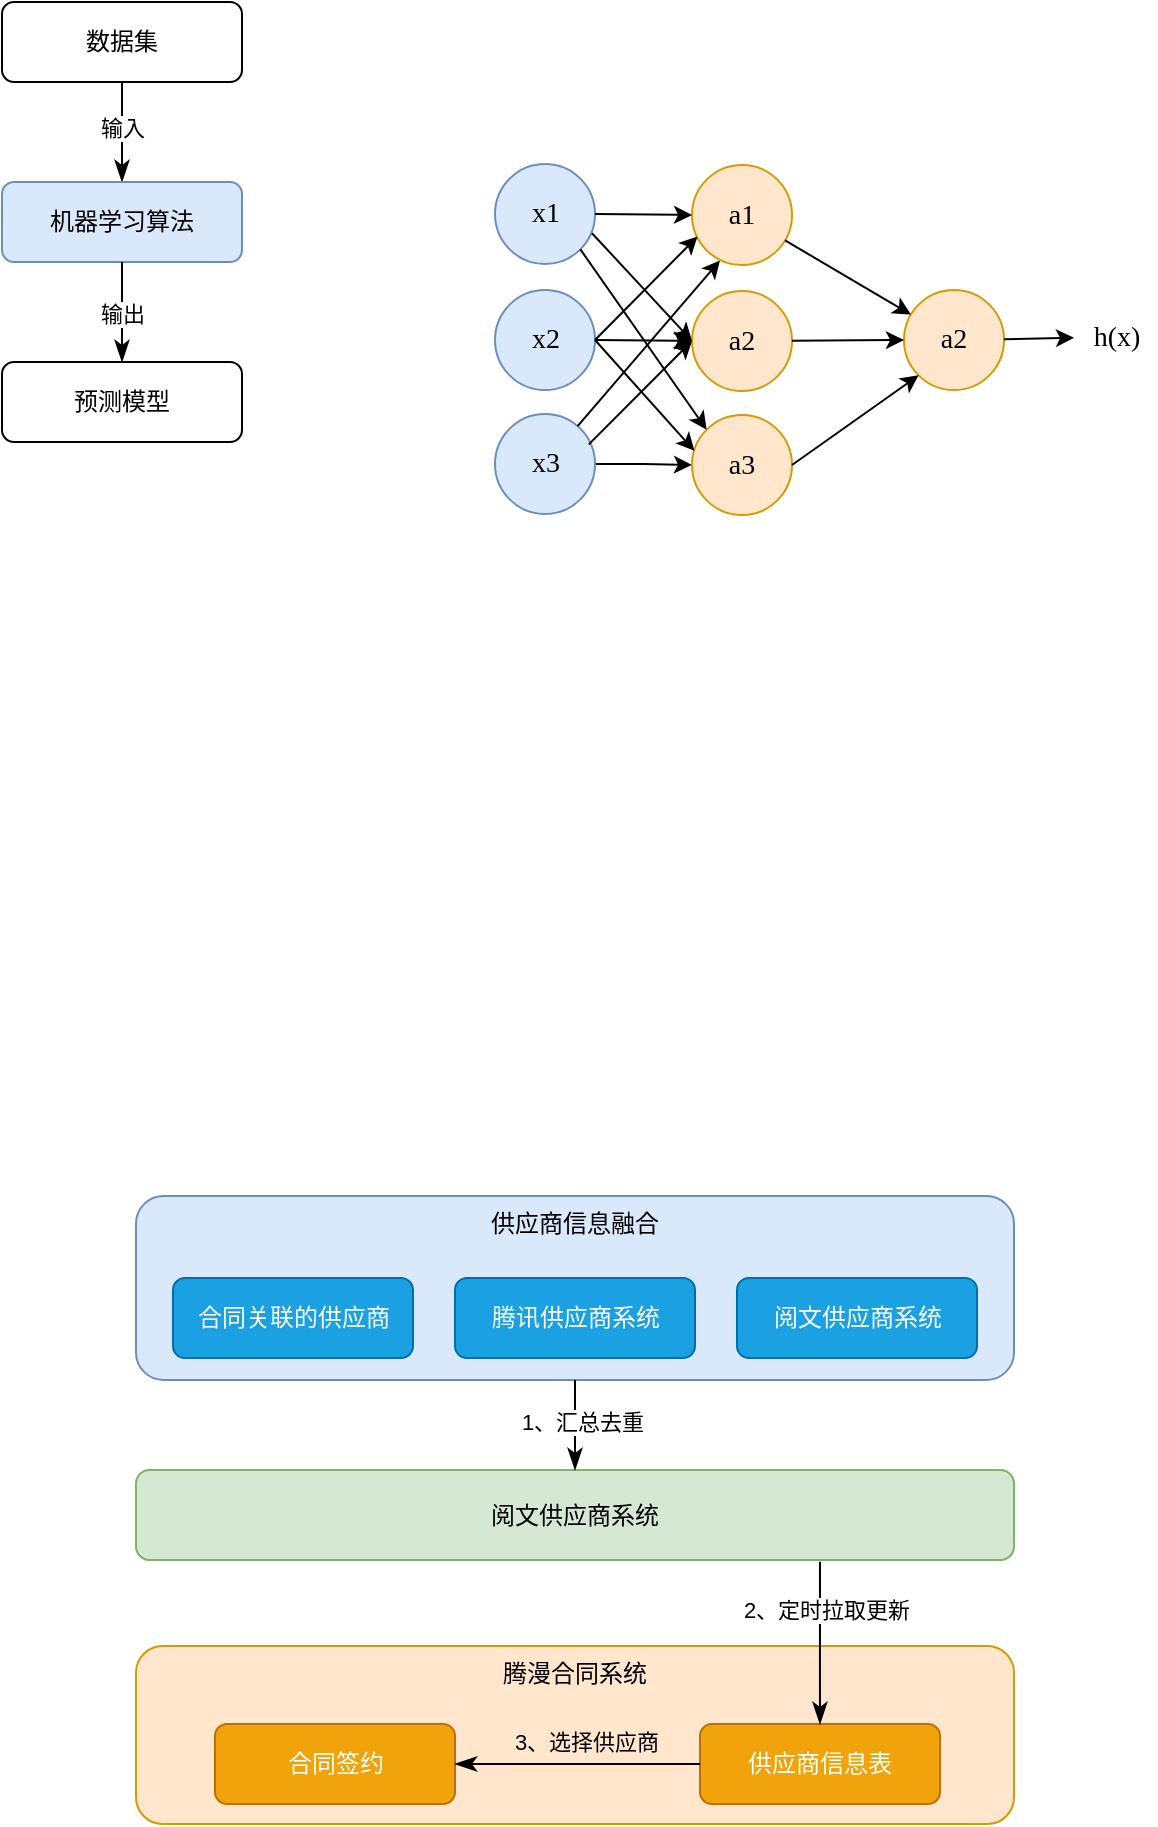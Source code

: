 <mxfile version="24.5.5" type="github">
  <diagram id="C5RBs43oDa-KdzZeNtuy" name="Page-1">
    <mxGraphModel dx="955" dy="585" grid="0" gridSize="10" guides="1" tooltips="1" connect="1" arrows="1" fold="1" page="1" pageScale="1" pageWidth="827" pageHeight="1169" math="0" shadow="0">
      <root>
        <mxCell id="WIyWlLk6GJQsqaUBKTNV-0" />
        <mxCell id="WIyWlLk6GJQsqaUBKTNV-1" parent="WIyWlLk6GJQsqaUBKTNV-0" />
        <mxCell id="WIyWlLk6GJQsqaUBKTNV-3" value="数据集" style="rounded=1;whiteSpace=wrap;html=1;fontSize=12;glass=0;strokeWidth=1;shadow=0;" parent="WIyWlLk6GJQsqaUBKTNV-1" vertex="1">
          <mxGeometry x="106" y="87" width="120" height="40" as="geometry" />
        </mxCell>
        <mxCell id="WIyWlLk6GJQsqaUBKTNV-4" value="" style="rounded=0;html=1;jettySize=auto;orthogonalLoop=1;fontSize=11;endArrow=classicThin;endFill=1;endSize=8;strokeWidth=1;shadow=0;labelBackgroundColor=none;edgeStyle=orthogonalEdgeStyle;" parent="WIyWlLk6GJQsqaUBKTNV-1" source="WIyWlLk6GJQsqaUBKTNV-3" target="WIyWlLk6GJQsqaUBKTNV-7" edge="1">
          <mxGeometry y="20" relative="1" as="geometry">
            <mxPoint as="offset" />
            <mxPoint x="166" y="257" as="sourcePoint" />
            <mxPoint x="166" y="297" as="targetPoint" />
          </mxGeometry>
        </mxCell>
        <mxCell id="TxFpc_tfoDtrlaJugC5k-0" value="输入" style="edgeLabel;html=1;align=center;verticalAlign=middle;resizable=0;points=[];" parent="WIyWlLk6GJQsqaUBKTNV-4" vertex="1" connectable="0">
          <mxGeometry x="-0.08" relative="1" as="geometry">
            <mxPoint as="offset" />
          </mxGeometry>
        </mxCell>
        <mxCell id="WIyWlLk6GJQsqaUBKTNV-7" value="机器学习算法" style="rounded=1;whiteSpace=wrap;html=1;fontSize=12;glass=0;strokeWidth=1;shadow=0;fillColor=#dae8fc;strokeColor=#6c8ebf;" parent="WIyWlLk6GJQsqaUBKTNV-1" vertex="1">
          <mxGeometry x="106" y="177" width="120" height="40" as="geometry" />
        </mxCell>
        <mxCell id="WIyWlLk6GJQsqaUBKTNV-8" value="" style="rounded=0;html=1;jettySize=auto;orthogonalLoop=1;fontSize=11;endArrow=classicThin;endFill=1;endSize=8;strokeWidth=1;shadow=0;labelBackgroundColor=none;edgeStyle=orthogonalEdgeStyle;exitX=0.5;exitY=1;exitDx=0;exitDy=0;" parent="WIyWlLk6GJQsqaUBKTNV-1" source="WIyWlLk6GJQsqaUBKTNV-7" target="WIyWlLk6GJQsqaUBKTNV-11" edge="1">
          <mxGeometry x="0.333" y="20" relative="1" as="geometry">
            <mxPoint as="offset" />
            <mxPoint x="166" y="377" as="sourcePoint" />
          </mxGeometry>
        </mxCell>
        <mxCell id="TxFpc_tfoDtrlaJugC5k-1" value="输出" style="edgeLabel;html=1;align=center;verticalAlign=middle;resizable=0;points=[];" parent="WIyWlLk6GJQsqaUBKTNV-8" vertex="1" connectable="0">
          <mxGeometry x="0.04" relative="1" as="geometry">
            <mxPoint as="offset" />
          </mxGeometry>
        </mxCell>
        <mxCell id="WIyWlLk6GJQsqaUBKTNV-11" value="预测模型" style="rounded=1;whiteSpace=wrap;html=1;fontSize=12;glass=0;strokeWidth=1;shadow=0;" parent="WIyWlLk6GJQsqaUBKTNV-1" vertex="1">
          <mxGeometry x="106" y="267" width="120" height="40" as="geometry" />
        </mxCell>
        <mxCell id="ap6VfoDF7J_F354rEtOE-15" value="供应商信息融合" style="rounded=1;whiteSpace=wrap;html=1;fontSize=12;glass=0;strokeWidth=1;shadow=0;fillColor=#dae8fc;strokeColor=#6c8ebf;verticalAlign=top;" parent="WIyWlLk6GJQsqaUBKTNV-1" vertex="1">
          <mxGeometry x="173" y="684" width="439" height="92" as="geometry" />
        </mxCell>
        <mxCell id="ap6VfoDF7J_F354rEtOE-16" value="合同关联的供应商" style="rounded=1;whiteSpace=wrap;html=1;fontSize=12;glass=0;strokeWidth=1;shadow=0;fillColor=#1ba1e2;strokeColor=#006EAF;fontColor=#ffffff;" parent="WIyWlLk6GJQsqaUBKTNV-1" vertex="1">
          <mxGeometry x="191.5" y="725" width="120" height="40" as="geometry" />
        </mxCell>
        <mxCell id="ap6VfoDF7J_F354rEtOE-17" value="腾讯供应商系统" style="rounded=1;whiteSpace=wrap;html=1;fontSize=12;glass=0;strokeWidth=1;shadow=0;fillColor=#1ba1e2;strokeColor=#006EAF;fontColor=#ffffff;" parent="WIyWlLk6GJQsqaUBKTNV-1" vertex="1">
          <mxGeometry x="332.5" y="725" width="120" height="40" as="geometry" />
        </mxCell>
        <mxCell id="ap6VfoDF7J_F354rEtOE-18" value="阅文供应商系统" style="rounded=1;whiteSpace=wrap;html=1;fontSize=12;glass=0;strokeWidth=1;shadow=0;fillColor=#1ba1e2;strokeColor=#006EAF;fontColor=#ffffff;" parent="WIyWlLk6GJQsqaUBKTNV-1" vertex="1">
          <mxGeometry x="473.5" y="725" width="120" height="40" as="geometry" />
        </mxCell>
        <mxCell id="ap6VfoDF7J_F354rEtOE-20" value="阅文供应商系统" style="rounded=1;whiteSpace=wrap;html=1;fontSize=12;glass=0;strokeWidth=1;shadow=0;fillColor=#d5e8d4;strokeColor=#82b366;verticalAlign=middle;" parent="WIyWlLk6GJQsqaUBKTNV-1" vertex="1">
          <mxGeometry x="173" y="821" width="439" height="45" as="geometry" />
        </mxCell>
        <mxCell id="ap6VfoDF7J_F354rEtOE-21" value="" style="rounded=0;html=1;jettySize=auto;orthogonalLoop=1;fontSize=11;endArrow=classicThin;endFill=1;endSize=8;strokeWidth=1;shadow=0;labelBackgroundColor=none;edgeStyle=orthogonalEdgeStyle;exitX=0.5;exitY=1;exitDx=0;exitDy=0;" parent="WIyWlLk6GJQsqaUBKTNV-1" source="ap6VfoDF7J_F354rEtOE-15" target="ap6VfoDF7J_F354rEtOE-20" edge="1">
          <mxGeometry y="20" relative="1" as="geometry">
            <mxPoint as="offset" />
            <mxPoint x="60" y="509" as="sourcePoint" />
            <mxPoint x="172" y="509" as="targetPoint" />
          </mxGeometry>
        </mxCell>
        <mxCell id="ap6VfoDF7J_F354rEtOE-22" value="1、汇总去重" style="edgeLabel;html=1;align=center;verticalAlign=middle;resizable=0;points=[];" parent="ap6VfoDF7J_F354rEtOE-21" vertex="1" connectable="0">
          <mxGeometry x="-0.08" relative="1" as="geometry">
            <mxPoint x="3" as="offset" />
          </mxGeometry>
        </mxCell>
        <mxCell id="ap6VfoDF7J_F354rEtOE-23" value="腾漫合同系统" style="rounded=1;whiteSpace=wrap;html=1;fontSize=12;glass=0;strokeWidth=1;shadow=0;fillColor=#ffe6cc;strokeColor=#d79b00;verticalAlign=top;" parent="WIyWlLk6GJQsqaUBKTNV-1" vertex="1">
          <mxGeometry x="173" y="909" width="439" height="89" as="geometry" />
        </mxCell>
        <mxCell id="ap6VfoDF7J_F354rEtOE-24" value="供应商信息表" style="rounded=1;whiteSpace=wrap;html=1;fontSize=12;glass=0;strokeWidth=1;shadow=0;fillColor=#f0a30a;strokeColor=#BD7000;fontColor=#FFFFFF;" parent="WIyWlLk6GJQsqaUBKTNV-1" vertex="1">
          <mxGeometry x="455" y="948" width="120" height="40" as="geometry" />
        </mxCell>
        <mxCell id="ap6VfoDF7J_F354rEtOE-25" value="" style="rounded=0;html=1;jettySize=auto;orthogonalLoop=1;fontSize=11;endArrow=classicThin;endFill=1;endSize=8;strokeWidth=1;shadow=0;labelBackgroundColor=none;edgeStyle=orthogonalEdgeStyle;exitX=0.779;exitY=1.019;exitDx=0;exitDy=0;exitPerimeter=0;" parent="WIyWlLk6GJQsqaUBKTNV-1" source="ap6VfoDF7J_F354rEtOE-20" target="ap6VfoDF7J_F354rEtOE-24" edge="1">
          <mxGeometry y="20" relative="1" as="geometry">
            <mxPoint as="offset" />
            <mxPoint x="563" y="771" as="sourcePoint" />
            <mxPoint x="403" y="831" as="targetPoint" />
          </mxGeometry>
        </mxCell>
        <mxCell id="ap6VfoDF7J_F354rEtOE-26" value="2、定时拉取更新" style="edgeLabel;html=1;align=center;verticalAlign=middle;resizable=0;points=[];" parent="ap6VfoDF7J_F354rEtOE-25" vertex="1" connectable="0">
          <mxGeometry x="-0.08" relative="1" as="geometry">
            <mxPoint x="3" y="-14" as="offset" />
          </mxGeometry>
        </mxCell>
        <mxCell id="ap6VfoDF7J_F354rEtOE-27" value="合同签约" style="rounded=1;whiteSpace=wrap;html=1;fontSize=12;glass=0;strokeWidth=1;shadow=0;fillColor=#f0a30a;strokeColor=#BD7000;fontColor=#FFFFFF;" parent="WIyWlLk6GJQsqaUBKTNV-1" vertex="1">
          <mxGeometry x="212.5" y="948" width="120" height="40" as="geometry" />
        </mxCell>
        <mxCell id="ap6VfoDF7J_F354rEtOE-28" value="" style="rounded=0;html=1;jettySize=auto;orthogonalLoop=1;fontSize=11;endArrow=classicThin;endFill=1;endSize=8;strokeWidth=1;shadow=0;labelBackgroundColor=none;edgeStyle=orthogonalEdgeStyle;" parent="WIyWlLk6GJQsqaUBKTNV-1" source="ap6VfoDF7J_F354rEtOE-24" target="ap6VfoDF7J_F354rEtOE-27" edge="1">
          <mxGeometry y="20" relative="1" as="geometry">
            <mxPoint as="offset" />
            <mxPoint x="525" y="905" as="sourcePoint" />
            <mxPoint x="525" y="1008" as="targetPoint" />
          </mxGeometry>
        </mxCell>
        <mxCell id="ap6VfoDF7J_F354rEtOE-29" value="3、选择供应商" style="edgeLabel;html=1;align=center;verticalAlign=middle;resizable=0;points=[];labelBackgroundColor=none;" parent="ap6VfoDF7J_F354rEtOE-28" vertex="1" connectable="0">
          <mxGeometry x="-0.08" relative="1" as="geometry">
            <mxPoint x="-1" y="-11" as="offset" />
          </mxGeometry>
        </mxCell>
        <mxCell id="HSm6p3DigVnfnEn5onL5-0" value="&lt;font style=&quot;font-size: 14px;&quot;&gt;x1&lt;/font&gt;" style="ellipse;whiteSpace=wrap;html=1;aspect=fixed;fontFamily=Times New Roman;fillColor=#dae8fc;strokeColor=#6c8ebf;fontSize=14;" vertex="1" parent="WIyWlLk6GJQsqaUBKTNV-1">
          <mxGeometry x="352.5" y="168" width="50" height="50" as="geometry" />
        </mxCell>
        <mxCell id="HSm6p3DigVnfnEn5onL5-1" value="&lt;font style=&quot;font-size: 14px;&quot;&gt;x2&lt;/font&gt;" style="ellipse;whiteSpace=wrap;html=1;aspect=fixed;fontFamily=Times New Roman;fillColor=#dae8fc;strokeColor=#6c8ebf;fontSize=14;" vertex="1" parent="WIyWlLk6GJQsqaUBKTNV-1">
          <mxGeometry x="352.5" y="231" width="50" height="50" as="geometry" />
        </mxCell>
        <mxCell id="HSm6p3DigVnfnEn5onL5-16" value="" style="edgeStyle=orthogonalEdgeStyle;rounded=0;orthogonalLoop=1;jettySize=auto;html=1;" edge="1" parent="WIyWlLk6GJQsqaUBKTNV-1" source="HSm6p3DigVnfnEn5onL5-2" target="HSm6p3DigVnfnEn5onL5-5">
          <mxGeometry relative="1" as="geometry" />
        </mxCell>
        <mxCell id="HSm6p3DigVnfnEn5onL5-2" value="&lt;font style=&quot;font-size: 14px;&quot;&gt;x3&lt;/font&gt;" style="ellipse;whiteSpace=wrap;html=1;aspect=fixed;fontFamily=Times New Roman;fillColor=#dae8fc;strokeColor=#6c8ebf;fontSize=14;" vertex="1" parent="WIyWlLk6GJQsqaUBKTNV-1">
          <mxGeometry x="352.5" y="293" width="50" height="50" as="geometry" />
        </mxCell>
        <mxCell id="HSm6p3DigVnfnEn5onL5-3" value="&lt;font style=&quot;font-size: 14px;&quot;&gt;a1&lt;/font&gt;" style="ellipse;whiteSpace=wrap;html=1;aspect=fixed;fontFamily=Times New Roman;fillColor=#ffe6cc;strokeColor=#d79b00;fontSize=14;" vertex="1" parent="WIyWlLk6GJQsqaUBKTNV-1">
          <mxGeometry x="451" y="168.5" width="50" height="50" as="geometry" />
        </mxCell>
        <mxCell id="HSm6p3DigVnfnEn5onL5-4" value="a2" style="ellipse;whiteSpace=wrap;html=1;aspect=fixed;fontFamily=Times New Roman;fillColor=#ffe6cc;strokeColor=#d79b00;fontSize=14;" vertex="1" parent="WIyWlLk6GJQsqaUBKTNV-1">
          <mxGeometry x="451" y="231.5" width="50" height="50" as="geometry" />
        </mxCell>
        <mxCell id="HSm6p3DigVnfnEn5onL5-5" value="a3" style="ellipse;whiteSpace=wrap;html=1;aspect=fixed;fontFamily=Times New Roman;fillColor=#ffe6cc;strokeColor=#d79b00;fontSize=14;" vertex="1" parent="WIyWlLk6GJQsqaUBKTNV-1">
          <mxGeometry x="451" y="293.5" width="50" height="50" as="geometry" />
        </mxCell>
        <mxCell id="HSm6p3DigVnfnEn5onL5-6" value="a2" style="ellipse;whiteSpace=wrap;html=1;aspect=fixed;fontFamily=Times New Roman;fillColor=#ffe6cc;strokeColor=#d79b00;fontSize=14;" vertex="1" parent="WIyWlLk6GJQsqaUBKTNV-1">
          <mxGeometry x="557" y="231" width="50" height="50" as="geometry" />
        </mxCell>
        <mxCell id="HSm6p3DigVnfnEn5onL5-7" value="h(x)" style="text;html=1;align=center;verticalAlign=middle;resizable=0;points=[];autosize=1;strokeColor=none;fillColor=none;fontFamily=Times New Roman;fontSize=14;" vertex="1" parent="WIyWlLk6GJQsqaUBKTNV-1">
          <mxGeometry x="642" y="240" width="41" height="29" as="geometry" />
        </mxCell>
        <mxCell id="HSm6p3DigVnfnEn5onL5-8" value="" style="endArrow=classic;html=1;rounded=0;" edge="1" parent="WIyWlLk6GJQsqaUBKTNV-1" source="HSm6p3DigVnfnEn5onL5-6" target="HSm6p3DigVnfnEn5onL5-7">
          <mxGeometry width="50" height="50" relative="1" as="geometry">
            <mxPoint x="388" y="295" as="sourcePoint" />
            <mxPoint x="438" y="245" as="targetPoint" />
          </mxGeometry>
        </mxCell>
        <mxCell id="HSm6p3DigVnfnEn5onL5-9" value="" style="endArrow=classic;html=1;rounded=0;entryX=0;entryY=0.5;entryDx=0;entryDy=0;exitX=1;exitY=0.5;exitDx=0;exitDy=0;" edge="1" parent="WIyWlLk6GJQsqaUBKTNV-1" source="HSm6p3DigVnfnEn5onL5-0" target="HSm6p3DigVnfnEn5onL5-3">
          <mxGeometry width="50" height="50" relative="1" as="geometry">
            <mxPoint x="388" y="295" as="sourcePoint" />
            <mxPoint x="438" y="245" as="targetPoint" />
          </mxGeometry>
        </mxCell>
        <mxCell id="HSm6p3DigVnfnEn5onL5-10" value="" style="endArrow=classic;html=1;rounded=0;exitX=0.97;exitY=0.692;exitDx=0;exitDy=0;exitPerimeter=0;entryX=0;entryY=0.5;entryDx=0;entryDy=0;" edge="1" parent="WIyWlLk6GJQsqaUBKTNV-1" source="HSm6p3DigVnfnEn5onL5-0" target="HSm6p3DigVnfnEn5onL5-4">
          <mxGeometry width="50" height="50" relative="1" as="geometry">
            <mxPoint x="412" y="203" as="sourcePoint" />
            <mxPoint x="461" y="204" as="targetPoint" />
          </mxGeometry>
        </mxCell>
        <mxCell id="HSm6p3DigVnfnEn5onL5-11" value="" style="endArrow=classic;html=1;rounded=0;exitX=1;exitY=1;exitDx=0;exitDy=0;entryX=0;entryY=0;entryDx=0;entryDy=0;" edge="1" parent="WIyWlLk6GJQsqaUBKTNV-1" source="HSm6p3DigVnfnEn5onL5-0" target="HSm6p3DigVnfnEn5onL5-5">
          <mxGeometry width="50" height="50" relative="1" as="geometry">
            <mxPoint x="409" y="213" as="sourcePoint" />
            <mxPoint x="461" y="267" as="targetPoint" />
          </mxGeometry>
        </mxCell>
        <mxCell id="HSm6p3DigVnfnEn5onL5-12" value="" style="endArrow=classic;html=1;rounded=0;exitX=1;exitY=0.5;exitDx=0;exitDy=0;entryX=0.056;entryY=0.714;entryDx=0;entryDy=0;entryPerimeter=0;" edge="1" parent="WIyWlLk6GJQsqaUBKTNV-1" source="HSm6p3DigVnfnEn5onL5-1" target="HSm6p3DigVnfnEn5onL5-3">
          <mxGeometry width="50" height="50" relative="1" as="geometry">
            <mxPoint x="405" y="221" as="sourcePoint" />
            <mxPoint x="457" y="210" as="targetPoint" />
          </mxGeometry>
        </mxCell>
        <mxCell id="HSm6p3DigVnfnEn5onL5-13" value="" style="endArrow=classic;html=1;rounded=0;" edge="1" parent="WIyWlLk6GJQsqaUBKTNV-1" source="HSm6p3DigVnfnEn5onL5-1" target="HSm6p3DigVnfnEn5onL5-4">
          <mxGeometry width="50" height="50" relative="1" as="geometry">
            <mxPoint x="412" y="266" as="sourcePoint" />
            <mxPoint x="467" y="220" as="targetPoint" />
          </mxGeometry>
        </mxCell>
        <mxCell id="HSm6p3DigVnfnEn5onL5-14" value="" style="endArrow=classic;html=1;rounded=0;exitX=1;exitY=0.5;exitDx=0;exitDy=0;entryX=0.024;entryY=0.358;entryDx=0;entryDy=0;entryPerimeter=0;" edge="1" parent="WIyWlLk6GJQsqaUBKTNV-1" source="HSm6p3DigVnfnEn5onL5-1" target="HSm6p3DigVnfnEn5onL5-5">
          <mxGeometry width="50" height="50" relative="1" as="geometry">
            <mxPoint x="412" y="266" as="sourcePoint" />
            <mxPoint x="457" y="302" as="targetPoint" />
          </mxGeometry>
        </mxCell>
        <mxCell id="HSm6p3DigVnfnEn5onL5-18" value="" style="endArrow=classic;html=1;rounded=0;exitX=0.938;exitY=0.304;exitDx=0;exitDy=0;entryX=0;entryY=0.5;entryDx=0;entryDy=0;exitPerimeter=0;" edge="1" parent="WIyWlLk6GJQsqaUBKTNV-1" source="HSm6p3DigVnfnEn5onL5-2" target="HSm6p3DigVnfnEn5onL5-4">
          <mxGeometry width="50" height="50" relative="1" as="geometry">
            <mxPoint x="412" y="266" as="sourcePoint" />
            <mxPoint x="462" y="321" as="targetPoint" />
          </mxGeometry>
        </mxCell>
        <mxCell id="HSm6p3DigVnfnEn5onL5-19" value="" style="endArrow=classic;html=1;rounded=0;entryX=0.28;entryY=0.954;entryDx=0;entryDy=0;entryPerimeter=0;" edge="1" parent="WIyWlLk6GJQsqaUBKTNV-1" source="HSm6p3DigVnfnEn5onL5-2" target="HSm6p3DigVnfnEn5onL5-3">
          <mxGeometry width="50" height="50" relative="1" as="geometry">
            <mxPoint x="405" y="310" as="sourcePoint" />
            <mxPoint x="461" y="267" as="targetPoint" />
          </mxGeometry>
        </mxCell>
        <mxCell id="HSm6p3DigVnfnEn5onL5-20" value="" style="endArrow=classic;html=1;rounded=0;" edge="1" parent="WIyWlLk6GJQsqaUBKTNV-1" source="HSm6p3DigVnfnEn5onL5-3" target="HSm6p3DigVnfnEn5onL5-6">
          <mxGeometry width="50" height="50" relative="1" as="geometry">
            <mxPoint x="412" y="203" as="sourcePoint" />
            <mxPoint x="461" y="204" as="targetPoint" />
          </mxGeometry>
        </mxCell>
        <mxCell id="HSm6p3DigVnfnEn5onL5-21" value="" style="endArrow=classic;html=1;rounded=0;entryX=0;entryY=0.5;entryDx=0;entryDy=0;" edge="1" parent="WIyWlLk6GJQsqaUBKTNV-1" source="HSm6p3DigVnfnEn5onL5-4" target="HSm6p3DigVnfnEn5onL5-6">
          <mxGeometry width="50" height="50" relative="1" as="geometry">
            <mxPoint x="508" y="216" as="sourcePoint" />
            <mxPoint x="570" y="253" as="targetPoint" />
          </mxGeometry>
        </mxCell>
        <mxCell id="HSm6p3DigVnfnEn5onL5-22" value="" style="endArrow=classic;html=1;rounded=0;entryX=0;entryY=1;entryDx=0;entryDy=0;exitX=1;exitY=0.5;exitDx=0;exitDy=0;" edge="1" parent="WIyWlLk6GJQsqaUBKTNV-1" source="HSm6p3DigVnfnEn5onL5-5" target="HSm6p3DigVnfnEn5onL5-6">
          <mxGeometry width="50" height="50" relative="1" as="geometry">
            <mxPoint x="511" y="267" as="sourcePoint" />
            <mxPoint x="567" y="266" as="targetPoint" />
          </mxGeometry>
        </mxCell>
      </root>
    </mxGraphModel>
  </diagram>
</mxfile>
